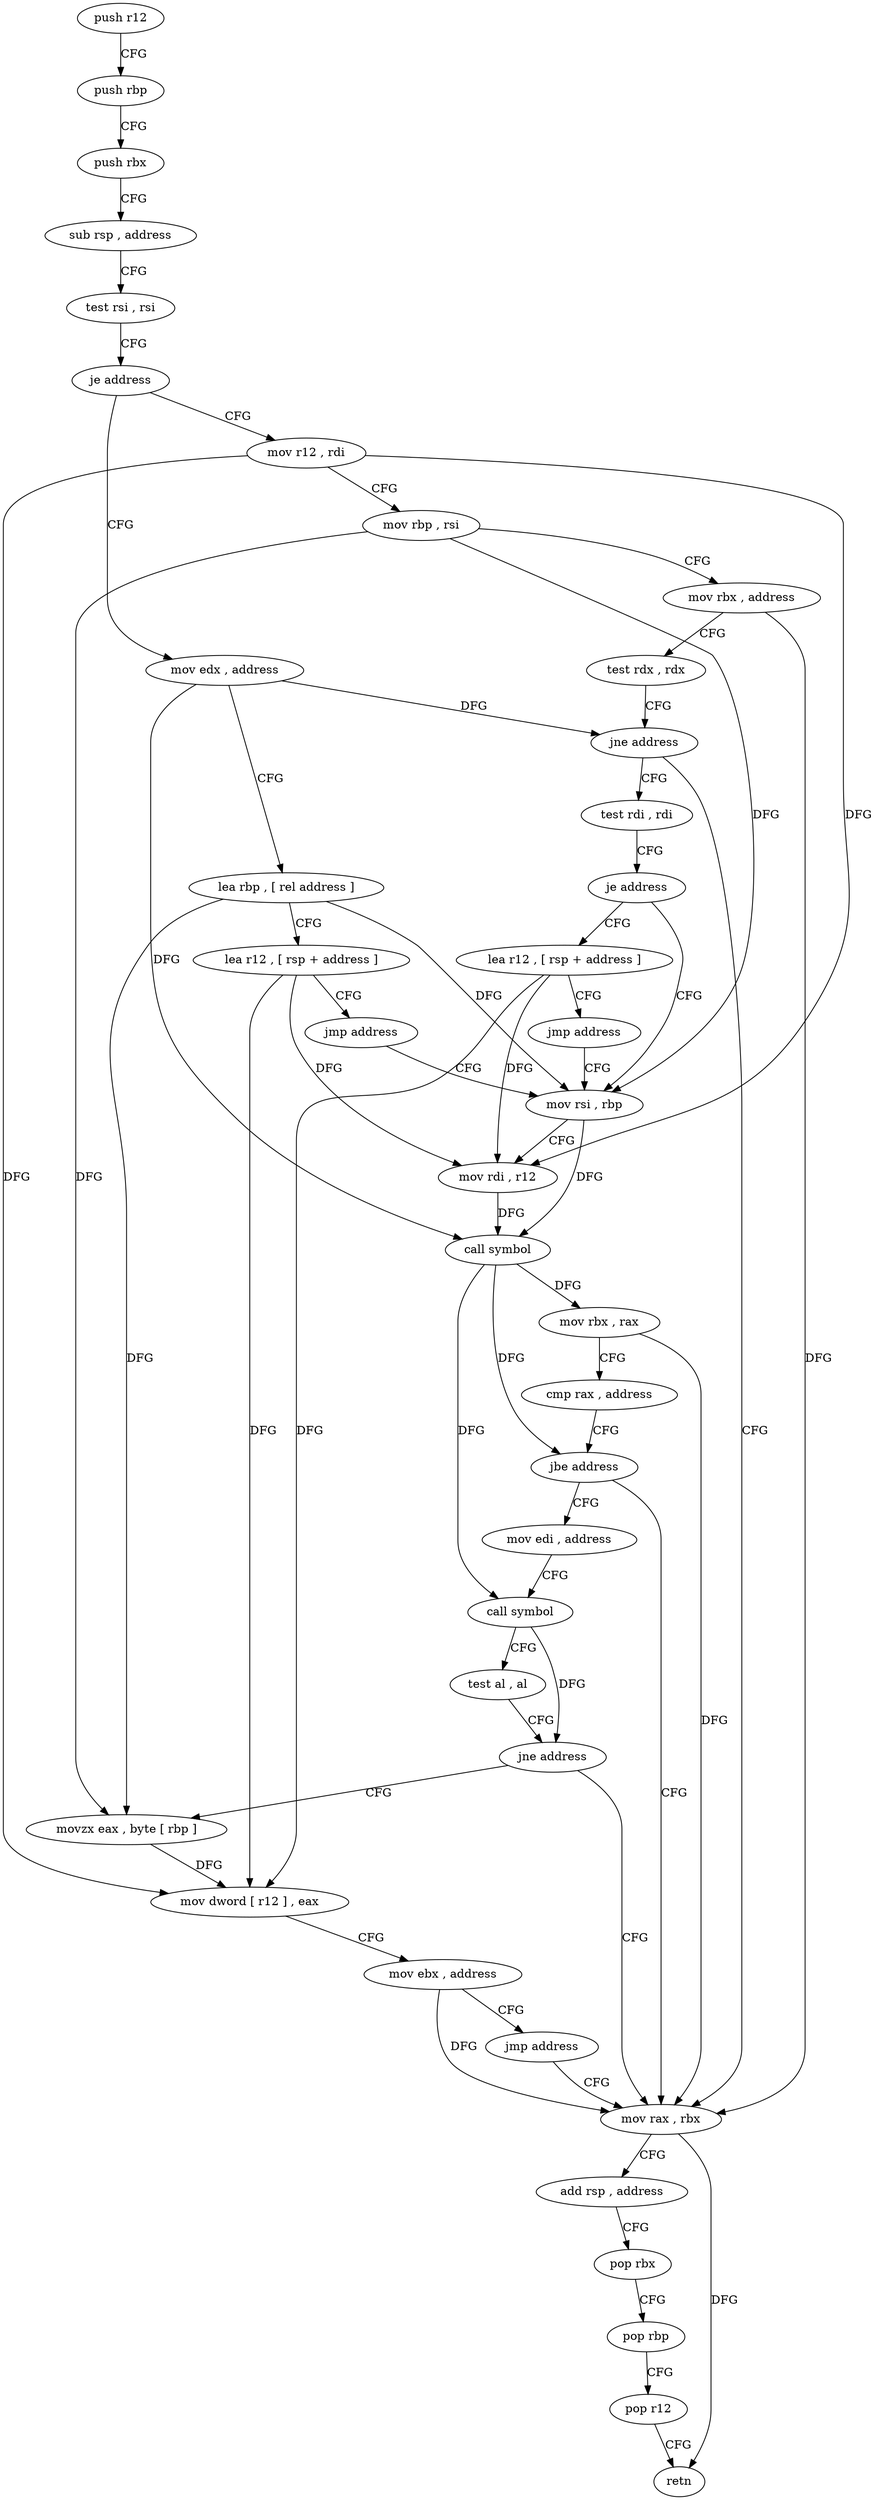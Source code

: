 digraph "func" {
"4300292" [label = "push r12" ]
"4300294" [label = "push rbp" ]
"4300295" [label = "push rbx" ]
"4300296" [label = "sub rsp , address" ]
"4300300" [label = "test rsi , rsi" ]
"4300303" [label = "je address" ]
"4300396" [label = "mov edx , address" ]
"4300305" [label = "mov r12 , rdi" ]
"4300401" [label = "lea rbp , [ rel address ]" ]
"4300408" [label = "lea r12 , [ rsp + address ]" ]
"4300413" [label = "jmp address" ]
"4300340" [label = "mov rsi , rbp" ]
"4300308" [label = "mov rbp , rsi" ]
"4300311" [label = "mov rbx , address" ]
"4300318" [label = "test rdx , rdx" ]
"4300321" [label = "jne address" ]
"4300335" [label = "test rdi , rdi" ]
"4300323" [label = "mov rax , rbx" ]
"4300343" [label = "mov rdi , r12" ]
"4300346" [label = "call symbol" ]
"4300351" [label = "mov rbx , rax" ]
"4300354" [label = "cmp rax , address" ]
"4300358" [label = "jbe address" ]
"4300360" [label = "mov edi , address" ]
"4300338" [label = "je address" ]
"4300389" [label = "lea r12 , [ rsp + address ]" ]
"4300326" [label = "add rsp , address" ]
"4300330" [label = "pop rbx" ]
"4300331" [label = "pop rbp" ]
"4300332" [label = "pop r12" ]
"4300334" [label = "retn" ]
"4300365" [label = "call symbol" ]
"4300370" [label = "test al , al" ]
"4300372" [label = "jne address" ]
"4300374" [label = "movzx eax , byte [ rbp ]" ]
"4300394" [label = "jmp address" ]
"4300378" [label = "mov dword [ r12 ] , eax" ]
"4300382" [label = "mov ebx , address" ]
"4300387" [label = "jmp address" ]
"4300292" -> "4300294" [ label = "CFG" ]
"4300294" -> "4300295" [ label = "CFG" ]
"4300295" -> "4300296" [ label = "CFG" ]
"4300296" -> "4300300" [ label = "CFG" ]
"4300300" -> "4300303" [ label = "CFG" ]
"4300303" -> "4300396" [ label = "CFG" ]
"4300303" -> "4300305" [ label = "CFG" ]
"4300396" -> "4300401" [ label = "CFG" ]
"4300396" -> "4300321" [ label = "DFG" ]
"4300396" -> "4300346" [ label = "DFG" ]
"4300305" -> "4300308" [ label = "CFG" ]
"4300305" -> "4300343" [ label = "DFG" ]
"4300305" -> "4300378" [ label = "DFG" ]
"4300401" -> "4300408" [ label = "CFG" ]
"4300401" -> "4300340" [ label = "DFG" ]
"4300401" -> "4300374" [ label = "DFG" ]
"4300408" -> "4300413" [ label = "CFG" ]
"4300408" -> "4300343" [ label = "DFG" ]
"4300408" -> "4300378" [ label = "DFG" ]
"4300413" -> "4300340" [ label = "CFG" ]
"4300340" -> "4300343" [ label = "CFG" ]
"4300340" -> "4300346" [ label = "DFG" ]
"4300308" -> "4300311" [ label = "CFG" ]
"4300308" -> "4300340" [ label = "DFG" ]
"4300308" -> "4300374" [ label = "DFG" ]
"4300311" -> "4300318" [ label = "CFG" ]
"4300311" -> "4300323" [ label = "DFG" ]
"4300318" -> "4300321" [ label = "CFG" ]
"4300321" -> "4300335" [ label = "CFG" ]
"4300321" -> "4300323" [ label = "CFG" ]
"4300335" -> "4300338" [ label = "CFG" ]
"4300323" -> "4300326" [ label = "CFG" ]
"4300323" -> "4300334" [ label = "DFG" ]
"4300343" -> "4300346" [ label = "DFG" ]
"4300346" -> "4300351" [ label = "DFG" ]
"4300346" -> "4300358" [ label = "DFG" ]
"4300346" -> "4300365" [ label = "DFG" ]
"4300351" -> "4300354" [ label = "CFG" ]
"4300351" -> "4300323" [ label = "DFG" ]
"4300354" -> "4300358" [ label = "CFG" ]
"4300358" -> "4300323" [ label = "CFG" ]
"4300358" -> "4300360" [ label = "CFG" ]
"4300360" -> "4300365" [ label = "CFG" ]
"4300338" -> "4300389" [ label = "CFG" ]
"4300338" -> "4300340" [ label = "CFG" ]
"4300389" -> "4300394" [ label = "CFG" ]
"4300389" -> "4300343" [ label = "DFG" ]
"4300389" -> "4300378" [ label = "DFG" ]
"4300326" -> "4300330" [ label = "CFG" ]
"4300330" -> "4300331" [ label = "CFG" ]
"4300331" -> "4300332" [ label = "CFG" ]
"4300332" -> "4300334" [ label = "CFG" ]
"4300365" -> "4300370" [ label = "CFG" ]
"4300365" -> "4300372" [ label = "DFG" ]
"4300370" -> "4300372" [ label = "CFG" ]
"4300372" -> "4300323" [ label = "CFG" ]
"4300372" -> "4300374" [ label = "CFG" ]
"4300374" -> "4300378" [ label = "DFG" ]
"4300394" -> "4300340" [ label = "CFG" ]
"4300378" -> "4300382" [ label = "CFG" ]
"4300382" -> "4300387" [ label = "CFG" ]
"4300382" -> "4300323" [ label = "DFG" ]
"4300387" -> "4300323" [ label = "CFG" ]
}
